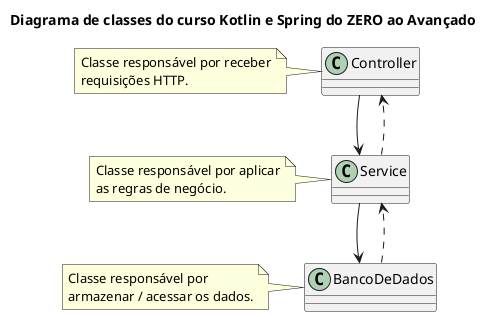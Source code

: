 @startuml

title Diagrama de classes do curso Kotlin e Spring do ZERO ao Avançado

skinparam maxMessageSize 200
skinparam WrapWidth 200

class Controller
note left: Classe responsável por receber requisições HTTP.

class Service
note left: Classe responsável por aplicar as regras de negócio.

class BancoDeDados
note left: Classe responsável por armazenar / acessar os dados.

Controller --> Service
Service --> BancoDeDados

BancoDeDados ..> Service
Service ..> Controller


@enduml